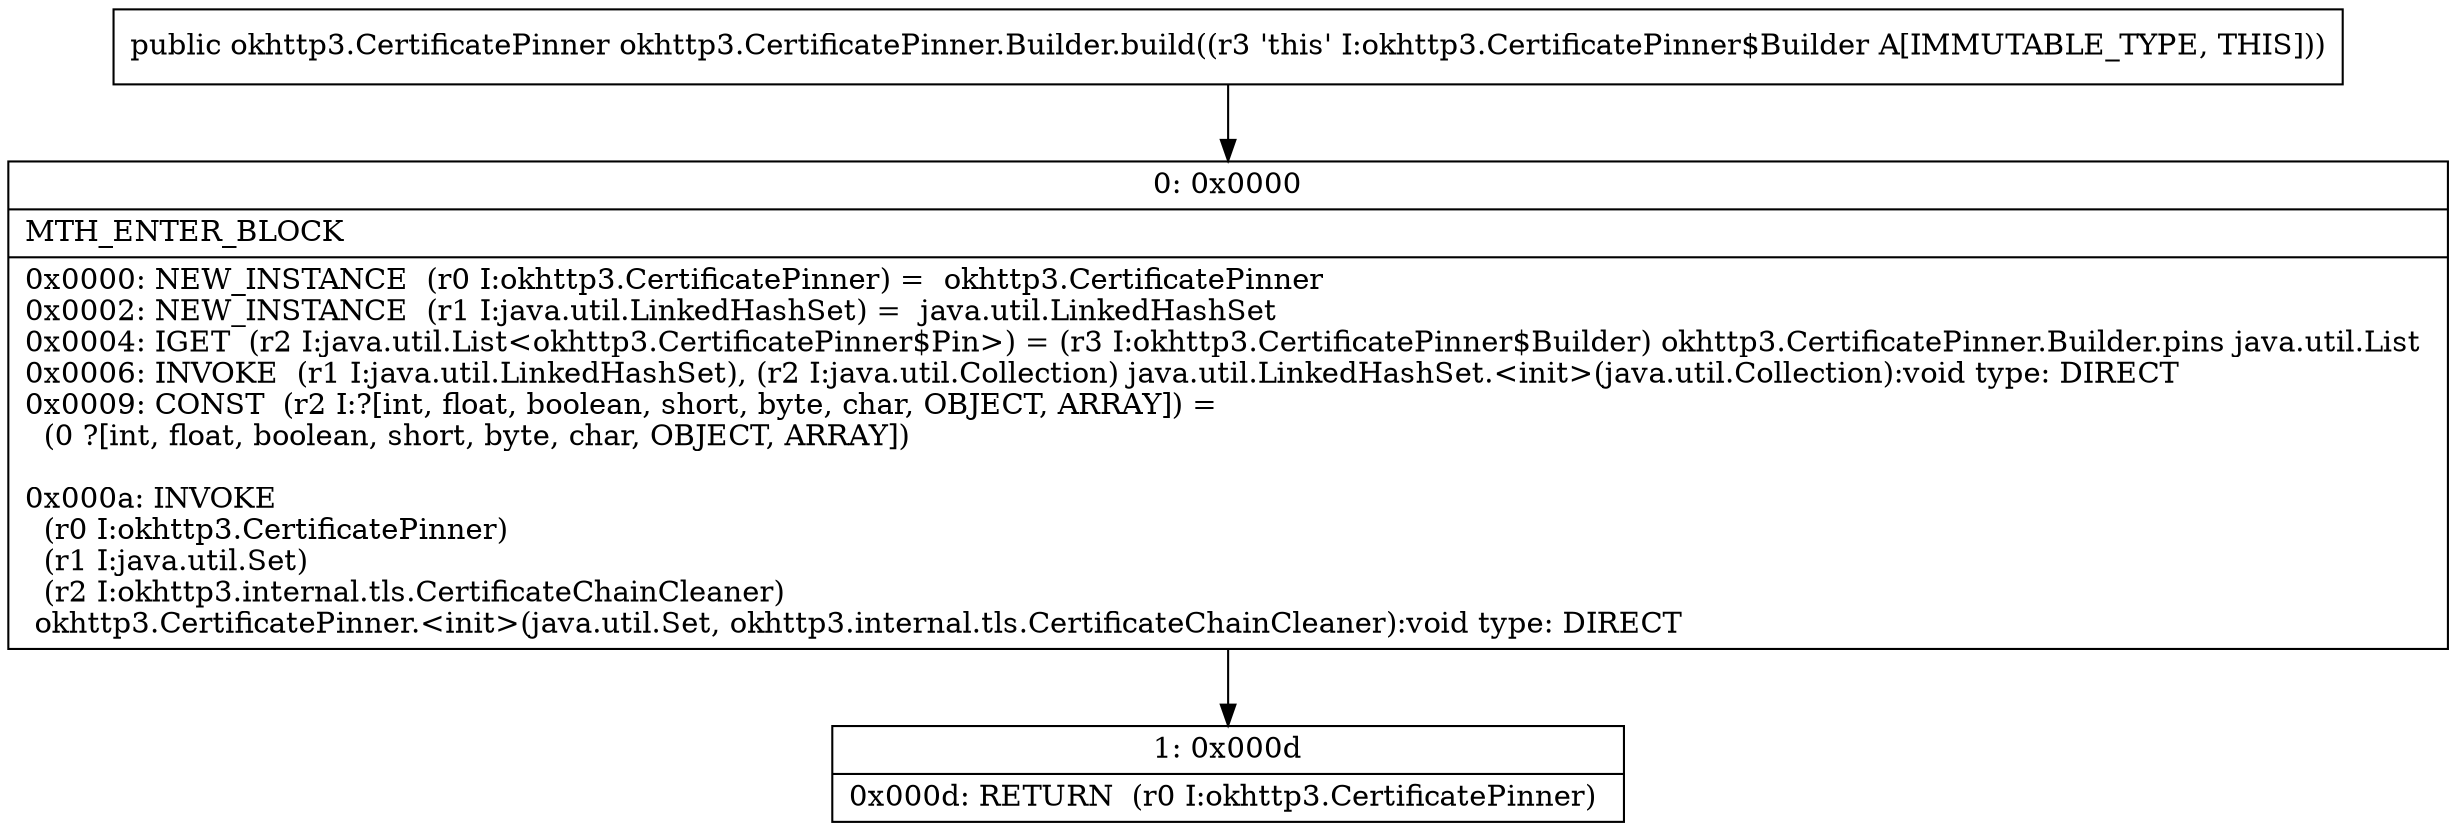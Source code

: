 digraph "CFG forokhttp3.CertificatePinner.Builder.build()Lokhttp3\/CertificatePinner;" {
Node_0 [shape=record,label="{0\:\ 0x0000|MTH_ENTER_BLOCK\l|0x0000: NEW_INSTANCE  (r0 I:okhttp3.CertificatePinner) =  okhttp3.CertificatePinner \l0x0002: NEW_INSTANCE  (r1 I:java.util.LinkedHashSet) =  java.util.LinkedHashSet \l0x0004: IGET  (r2 I:java.util.List\<okhttp3.CertificatePinner$Pin\>) = (r3 I:okhttp3.CertificatePinner$Builder) okhttp3.CertificatePinner.Builder.pins java.util.List \l0x0006: INVOKE  (r1 I:java.util.LinkedHashSet), (r2 I:java.util.Collection) java.util.LinkedHashSet.\<init\>(java.util.Collection):void type: DIRECT \l0x0009: CONST  (r2 I:?[int, float, boolean, short, byte, char, OBJECT, ARRAY]) = \l  (0 ?[int, float, boolean, short, byte, char, OBJECT, ARRAY])\l \l0x000a: INVOKE  \l  (r0 I:okhttp3.CertificatePinner)\l  (r1 I:java.util.Set)\l  (r2 I:okhttp3.internal.tls.CertificateChainCleaner)\l okhttp3.CertificatePinner.\<init\>(java.util.Set, okhttp3.internal.tls.CertificateChainCleaner):void type: DIRECT \l}"];
Node_1 [shape=record,label="{1\:\ 0x000d|0x000d: RETURN  (r0 I:okhttp3.CertificatePinner) \l}"];
MethodNode[shape=record,label="{public okhttp3.CertificatePinner okhttp3.CertificatePinner.Builder.build((r3 'this' I:okhttp3.CertificatePinner$Builder A[IMMUTABLE_TYPE, THIS])) }"];
MethodNode -> Node_0;
Node_0 -> Node_1;
}


